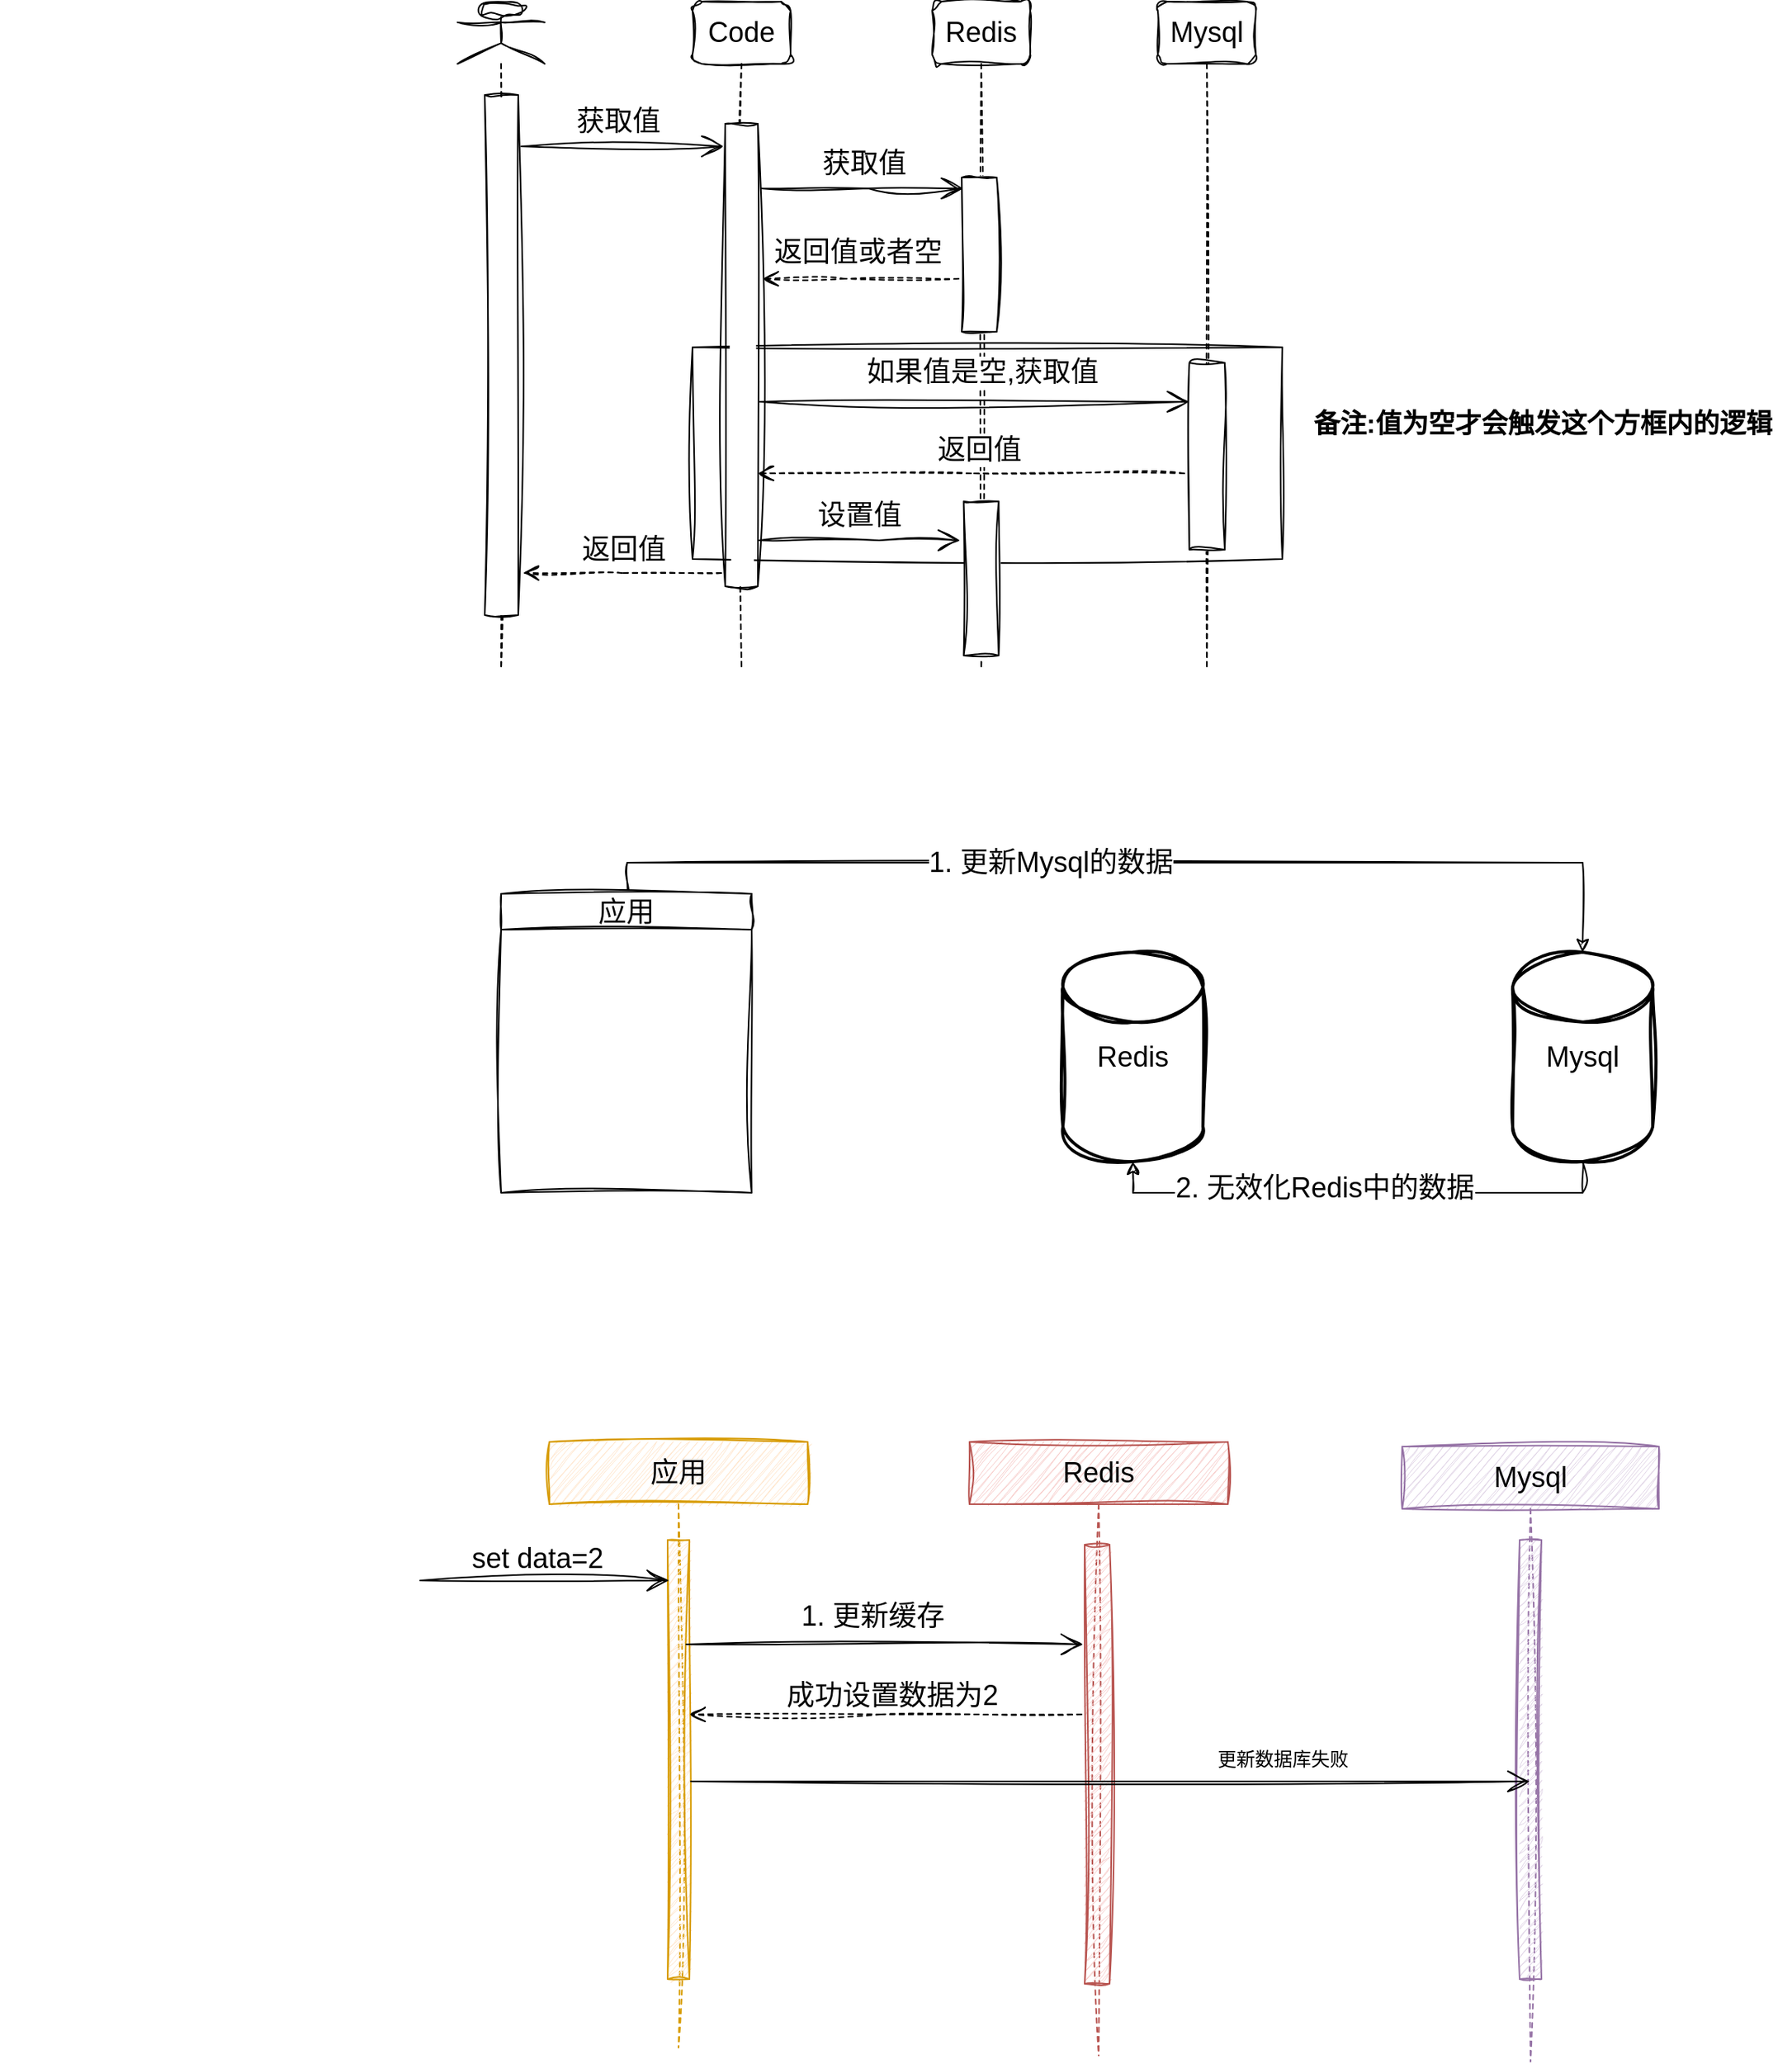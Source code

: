 <mxfile version="21.0.4" type="github">
  <diagram name="第 1 页" id="DGYAnKELaAZZ010Fq2jf">
    <mxGraphModel dx="1434" dy="708" grid="0" gridSize="10" guides="1" tooltips="1" connect="1" arrows="1" fold="1" page="1" pageScale="1" pageWidth="1654" pageHeight="2336" math="0" shadow="0">
      <root>
        <mxCell id="0" />
        <mxCell id="1" parent="0" />
        <mxCell id="Mmfen2wpMoASSCn0fSeZ-39" value="" style="rounded=0;whiteSpace=wrap;html=1;textOpacity=0;sketch=1;curveFitting=1;jiggle=2;" parent="1" vertex="1">
          <mxGeometry x="252" y="315" width="379" height="136" as="geometry" />
        </mxCell>
        <mxCell id="Mmfen2wpMoASSCn0fSeZ-1" value="Code" style="shape=umlLifeline;perimeter=lifelinePerimeter;whiteSpace=wrap;html=1;container=1;dropTarget=0;collapsible=0;recursiveResize=0;outlineConnect=0;portConstraint=eastwest;newEdgeStyle={&quot;edgeStyle&quot;:&quot;elbowEdgeStyle&quot;,&quot;elbow&quot;:&quot;vertical&quot;,&quot;curved&quot;:0,&quot;rounded&quot;:0};rounded=1;horizontal=1;fontSize=18;sketch=1;curveFitting=1;jiggle=2;" parent="1" vertex="1">
          <mxGeometry x="252" y="93" width="63" height="429" as="geometry" />
        </mxCell>
        <mxCell id="Mmfen2wpMoASSCn0fSeZ-9" value="" style="html=1;points=[];perimeter=orthogonalPerimeter;outlineConnect=0;targetShapes=umlLifeline;portConstraint=eastwest;newEdgeStyle={&quot;edgeStyle&quot;:&quot;elbowEdgeStyle&quot;,&quot;elbow&quot;:&quot;vertical&quot;,&quot;curved&quot;:0,&quot;rounded&quot;:0};rounded=0;sketch=1;curveFitting=1;jiggle=2;" parent="Mmfen2wpMoASSCn0fSeZ-1" vertex="1">
          <mxGeometry x="21" y="78.5" width="21" height="297" as="geometry" />
        </mxCell>
        <mxCell id="Mmfen2wpMoASSCn0fSeZ-6" value="Redis" style="shape=umlLifeline;perimeter=lifelinePerimeter;whiteSpace=wrap;html=1;container=1;dropTarget=0;collapsible=0;recursiveResize=0;outlineConnect=0;portConstraint=eastwest;newEdgeStyle={&quot;edgeStyle&quot;:&quot;elbowEdgeStyle&quot;,&quot;elbow&quot;:&quot;vertical&quot;,&quot;curved&quot;:0,&quot;rounded&quot;:0};rounded=1;horizontal=1;fontSize=18;sketch=1;curveFitting=1;jiggle=2;" parent="1" vertex="1">
          <mxGeometry x="406" y="93" width="63" height="429" as="geometry" />
        </mxCell>
        <mxCell id="Mmfen2wpMoASSCn0fSeZ-14" value="" style="html=1;points=[];perimeter=orthogonalPerimeter;outlineConnect=0;targetShapes=umlLifeline;portConstraint=eastwest;newEdgeStyle={&quot;edgeStyle&quot;:&quot;elbowEdgeStyle&quot;,&quot;elbow&quot;:&quot;vertical&quot;,&quot;curved&quot;:0,&quot;rounded&quot;:0};rounded=0;sketch=1;curveFitting=1;jiggle=2;" parent="Mmfen2wpMoASSCn0fSeZ-6" vertex="1">
          <mxGeometry x="19" y="113" width="22.5" height="99" as="geometry" />
        </mxCell>
        <mxCell id="Mmfen2wpMoASSCn0fSeZ-31" value="" style="html=1;points=[];perimeter=orthogonalPerimeter;outlineConnect=0;targetShapes=umlLifeline;portConstraint=eastwest;newEdgeStyle={&quot;edgeStyle&quot;:&quot;elbowEdgeStyle&quot;,&quot;elbow&quot;:&quot;vertical&quot;,&quot;curved&quot;:0,&quot;rounded&quot;:0};rounded=0;sketch=1;curveFitting=1;jiggle=2;" parent="Mmfen2wpMoASSCn0fSeZ-6" vertex="1">
          <mxGeometry x="20.25" y="321" width="22.5" height="99" as="geometry" />
        </mxCell>
        <mxCell id="Mmfen2wpMoASSCn0fSeZ-7" value="Mysql" style="shape=umlLifeline;perimeter=lifelinePerimeter;whiteSpace=wrap;html=1;container=1;dropTarget=0;collapsible=0;recursiveResize=0;outlineConnect=0;portConstraint=eastwest;newEdgeStyle={&quot;edgeStyle&quot;:&quot;elbowEdgeStyle&quot;,&quot;elbow&quot;:&quot;vertical&quot;,&quot;curved&quot;:0,&quot;rounded&quot;:0};rounded=1;horizontal=1;fontSize=18;sketch=1;curveFitting=1;jiggle=2;" parent="1" vertex="1">
          <mxGeometry x="551" y="93" width="63" height="429" as="geometry" />
        </mxCell>
        <mxCell id="Mmfen2wpMoASSCn0fSeZ-24" value="" style="html=1;points=[];perimeter=orthogonalPerimeter;outlineConnect=0;targetShapes=umlLifeline;portConstraint=eastwest;newEdgeStyle={&quot;edgeStyle&quot;:&quot;elbowEdgeStyle&quot;,&quot;elbow&quot;:&quot;vertical&quot;,&quot;curved&quot;:0,&quot;rounded&quot;:0};rounded=0;sketch=1;curveFitting=1;jiggle=2;" parent="Mmfen2wpMoASSCn0fSeZ-7" vertex="1">
          <mxGeometry x="20.25" y="232" width="22.75" height="120" as="geometry" />
        </mxCell>
        <mxCell id="Mmfen2wpMoASSCn0fSeZ-8" value="" style="shape=umlLifeline;perimeter=lifelinePerimeter;whiteSpace=wrap;html=1;container=1;dropTarget=0;collapsible=0;recursiveResize=0;outlineConnect=0;portConstraint=eastwest;newEdgeStyle={&quot;edgeStyle&quot;:&quot;elbowEdgeStyle&quot;,&quot;elbow&quot;:&quot;vertical&quot;,&quot;curved&quot;:0,&quot;rounded&quot;:0};participant=umlActor;sketch=1;curveFitting=1;jiggle=2;" parent="1" vertex="1">
          <mxGeometry x="101" y="93" width="56" height="429" as="geometry" />
        </mxCell>
        <mxCell id="Mmfen2wpMoASSCn0fSeZ-11" value="" style="html=1;points=[];perimeter=orthogonalPerimeter;outlineConnect=0;targetShapes=umlLifeline;portConstraint=eastwest;newEdgeStyle={&quot;edgeStyle&quot;:&quot;elbowEdgeStyle&quot;,&quot;elbow&quot;:&quot;vertical&quot;,&quot;curved&quot;:0,&quot;rounded&quot;:0};rounded=0;sketch=1;curveFitting=1;jiggle=2;" parent="Mmfen2wpMoASSCn0fSeZ-8" vertex="1">
          <mxGeometry x="17.5" y="60" width="21.5" height="334" as="geometry" />
        </mxCell>
        <mxCell id="Mmfen2wpMoASSCn0fSeZ-12" value="" style="endArrow=open;endFill=1;endSize=12;html=1;rounded=0;startSize=12;sketch=1;curveFitting=1;jiggle=2;" parent="1" edge="1">
          <mxGeometry width="160" relative="1" as="geometry">
            <mxPoint x="142" y="186" as="sourcePoint" />
            <mxPoint x="272" y="186" as="targetPoint" />
          </mxGeometry>
        </mxCell>
        <mxCell id="Mmfen2wpMoASSCn0fSeZ-13" value="获取值" style="edgeLabel;html=1;align=center;verticalAlign=middle;resizable=0;points=[];fontSize=18;sketch=1;curveFitting=1;jiggle=2;" parent="Mmfen2wpMoASSCn0fSeZ-12" vertex="1" connectable="0">
          <mxGeometry relative="1" as="geometry">
            <mxPoint x="-3" y="-16" as="offset" />
          </mxGeometry>
        </mxCell>
        <mxCell id="Mmfen2wpMoASSCn0fSeZ-15" value="返回值或者空" style="edgeLabel;html=1;align=center;verticalAlign=middle;resizable=0;points=[];fontSize=18;sketch=1;curveFitting=1;jiggle=2;" parent="1" vertex="1" connectable="0">
          <mxGeometry x="-192.998" y="204.0" as="geometry">
            <mxPoint x="551" y="50" as="offset" />
          </mxGeometry>
        </mxCell>
        <mxCell id="Mmfen2wpMoASSCn0fSeZ-16" value="" style="endArrow=open;endFill=1;endSize=12;html=1;rounded=0;sketch=1;curveFitting=1;jiggle=2;" parent="1" edge="1">
          <mxGeometry width="160" relative="1" as="geometry">
            <mxPoint x="296" y="213" as="sourcePoint" />
            <mxPoint x="426" y="213" as="targetPoint" />
            <Array as="points">
              <mxPoint x="365" y="213" />
            </Array>
          </mxGeometry>
        </mxCell>
        <mxCell id="Mmfen2wpMoASSCn0fSeZ-17" value="获取值" style="edgeLabel;html=1;align=center;verticalAlign=middle;resizable=0;points=[];fontSize=18;sketch=1;curveFitting=1;jiggle=2;" parent="Mmfen2wpMoASSCn0fSeZ-16" vertex="1" connectable="0">
          <mxGeometry relative="1" as="geometry">
            <mxPoint x="1" y="-16" as="offset" />
          </mxGeometry>
        </mxCell>
        <mxCell id="Mmfen2wpMoASSCn0fSeZ-22" value="" style="html=1;verticalAlign=bottom;endArrow=open;dashed=1;endSize=8;edgeStyle=elbowEdgeStyle;elbow=vertical;curved=0;rounded=0;sketch=1;curveFitting=1;jiggle=2;" parent="1" edge="1">
          <mxGeometry x="-0.857" y="-13" relative="1" as="geometry">
            <mxPoint x="423" y="271" as="sourcePoint" />
            <mxPoint x="297" y="271" as="targetPoint" />
            <Array as="points">
              <mxPoint x="350" y="271" />
            </Array>
            <mxPoint as="offset" />
          </mxGeometry>
        </mxCell>
        <mxCell id="Mmfen2wpMoASSCn0fSeZ-26" value="" style="endArrow=open;endFill=1;endSize=12;html=1;rounded=0;sketch=1;curveFitting=1;jiggle=2;" parent="1" edge="1">
          <mxGeometry width="160" relative="1" as="geometry">
            <mxPoint x="295.25" y="350" as="sourcePoint" />
            <mxPoint x="571.25" y="350" as="targetPoint" />
          </mxGeometry>
        </mxCell>
        <mxCell id="Mmfen2wpMoASSCn0fSeZ-27" value="如果值是空,获取值" style="edgeLabel;html=1;align=center;verticalAlign=middle;resizable=0;points=[];fontSize=18;sketch=1;curveFitting=1;jiggle=2;" parent="Mmfen2wpMoASSCn0fSeZ-26" vertex="1" connectable="0">
          <mxGeometry relative="1" as="geometry">
            <mxPoint x="4" y="-19" as="offset" />
          </mxGeometry>
        </mxCell>
        <mxCell id="Mmfen2wpMoASSCn0fSeZ-28" value="返回值" style="edgeLabel;html=1;align=center;verticalAlign=middle;resizable=0;points=[];fontSize=18;sketch=1;curveFitting=1;jiggle=2;" parent="1" vertex="1" connectable="0">
          <mxGeometry x="-114.998" y="331.0" as="geometry">
            <mxPoint x="551" y="50" as="offset" />
          </mxGeometry>
        </mxCell>
        <mxCell id="Mmfen2wpMoASSCn0fSeZ-32" value="" style="endArrow=open;endFill=1;endSize=12;html=1;rounded=0;sketch=1;curveFitting=1;jiggle=2;" parent="1" edge="1">
          <mxGeometry width="160" relative="1" as="geometry">
            <mxPoint x="295" y="439" as="sourcePoint" />
            <mxPoint x="424" y="439" as="targetPoint" />
            <Array as="points">
              <mxPoint x="372" y="439" />
            </Array>
          </mxGeometry>
        </mxCell>
        <mxCell id="Mmfen2wpMoASSCn0fSeZ-33" value="设置值" style="edgeLabel;html=1;align=center;verticalAlign=middle;resizable=0;points=[];fontSize=18;sketch=1;curveFitting=1;jiggle=2;" parent="Mmfen2wpMoASSCn0fSeZ-32" vertex="1" connectable="0">
          <mxGeometry relative="1" as="geometry">
            <mxPoint x="-1" y="-16" as="offset" />
          </mxGeometry>
        </mxCell>
        <mxCell id="Mmfen2wpMoASSCn0fSeZ-34" value="" style="html=1;verticalAlign=bottom;endArrow=open;dashed=1;endSize=8;edgeStyle=elbowEdgeStyle;elbow=vertical;curved=0;rounded=0;sketch=1;curveFitting=1;jiggle=2;" parent="1" edge="1">
          <mxGeometry relative="1" as="geometry">
            <mxPoint x="568" y="396" as="sourcePoint" />
            <mxPoint x="294" y="396" as="targetPoint" />
          </mxGeometry>
        </mxCell>
        <mxCell id="Mmfen2wpMoASSCn0fSeZ-35" value="" style="html=1;verticalAlign=bottom;endArrow=open;dashed=1;endSize=8;edgeStyle=elbowEdgeStyle;elbow=vertical;curved=0;rounded=0;sketch=1;curveFitting=1;jiggle=2;" parent="1" edge="1">
          <mxGeometry relative="1" as="geometry">
            <mxPoint x="270.5" y="460" as="sourcePoint" />
            <mxPoint x="143" y="460" as="targetPoint" />
          </mxGeometry>
        </mxCell>
        <mxCell id="Mmfen2wpMoASSCn0fSeZ-36" value="&lt;span style=&quot;color: rgb(0, 0, 0); font-family: Helvetica; font-size: 18px; font-style: normal; font-variant-ligatures: normal; font-variant-caps: normal; font-weight: 400; letter-spacing: normal; orphans: 2; text-align: center; text-indent: 0px; text-transform: none; widows: 2; word-spacing: 0px; -webkit-text-stroke-width: 0px; background-color: rgb(255, 255, 255); text-decoration-thickness: initial; text-decoration-style: initial; text-decoration-color: initial; float: none; display: inline !important;&quot;&gt;返回值&lt;/span&gt;" style="text;whiteSpace=wrap;html=1;sketch=1;curveFitting=1;jiggle=2;" parent="1" vertex="1">
          <mxGeometry x="179.003" y="427.997" width="82" height="44" as="geometry" />
        </mxCell>
        <mxCell id="Mmfen2wpMoASSCn0fSeZ-44" value="备注:值为空才会触发这个方框内的逻辑" style="text;html=1;strokeColor=none;fillColor=none;align=center;verticalAlign=middle;whiteSpace=wrap;rounded=0;fontStyle=1;fontSize=17;sketch=1;curveFitting=1;jiggle=2;" parent="1" vertex="1">
          <mxGeometry x="640" y="321" width="317" height="88" as="geometry" />
        </mxCell>
        <mxCell id="5WdBPsdU7BJfx6AO5aML-4" style="edgeStyle=orthogonalEdgeStyle;rounded=0;orthogonalLoop=1;jettySize=auto;html=1;exitX=0.75;exitY=0;exitDx=0;exitDy=0;entryX=0.5;entryY=0;entryDx=0;entryDy=0;entryPerimeter=0;sketch=1;curveFitting=1;jiggle=2;" edge="1" parent="1" source="5WdBPsdU7BJfx6AO5aML-1" target="5WdBPsdU7BJfx6AO5aML-2">
          <mxGeometry relative="1" as="geometry">
            <Array as="points">
              <mxPoint x="210" y="666" />
              <mxPoint x="210" y="646" />
              <mxPoint x="824" y="646" />
            </Array>
          </mxGeometry>
        </mxCell>
        <mxCell id="5WdBPsdU7BJfx6AO5aML-5" value="1. 更新Mysql的数据" style="edgeLabel;html=1;align=center;verticalAlign=middle;resizable=0;points=[];fontSize=18;sketch=1;curveFitting=1;jiggle=2;" vertex="1" connectable="0" parent="5WdBPsdU7BJfx6AO5aML-4">
          <mxGeometry x="-0.095" relative="1" as="geometry">
            <mxPoint as="offset" />
          </mxGeometry>
        </mxCell>
        <mxCell id="5WdBPsdU7BJfx6AO5aML-1" value="应用" style="swimlane;whiteSpace=wrap;html=1;fontSize=18;fontStyle=0;sketch=1;curveFitting=1;jiggle=2;" vertex="1" parent="1">
          <mxGeometry x="129" y="666" width="161" height="192" as="geometry" />
        </mxCell>
        <mxCell id="5WdBPsdU7BJfx6AO5aML-26" style="edgeStyle=orthogonalEdgeStyle;rounded=0;orthogonalLoop=1;jettySize=auto;html=1;entryX=0.5;entryY=1;entryDx=0;entryDy=0;entryPerimeter=0;sketch=1;curveFitting=1;jiggle=2;" edge="1" parent="1" source="5WdBPsdU7BJfx6AO5aML-2" target="5WdBPsdU7BJfx6AO5aML-19">
          <mxGeometry relative="1" as="geometry">
            <Array as="points">
              <mxPoint x="824" y="858" />
              <mxPoint x="535" y="858" />
            </Array>
          </mxGeometry>
        </mxCell>
        <mxCell id="5WdBPsdU7BJfx6AO5aML-27" value="2. 无效化Redis中的数据" style="edgeLabel;html=1;align=center;verticalAlign=middle;resizable=0;points=[];fontSize=18;sketch=1;curveFitting=1;jiggle=2;" vertex="1" connectable="0" parent="5WdBPsdU7BJfx6AO5aML-26">
          <mxGeometry x="0.131" y="-3" relative="1" as="geometry">
            <mxPoint as="offset" />
          </mxGeometry>
        </mxCell>
        <mxCell id="5WdBPsdU7BJfx6AO5aML-2" value="&lt;span style=&quot;font-size: 18px;&quot;&gt;Mysql&lt;/span&gt;" style="strokeWidth=2;html=1;shape=mxgraph.flowchart.database;whiteSpace=wrap;sketch=1;curveFitting=1;jiggle=2;" vertex="1" parent="1">
          <mxGeometry x="779" y="703.5" width="90" height="134.5" as="geometry" />
        </mxCell>
        <mxCell id="5WdBPsdU7BJfx6AO5aML-19" value="&lt;span style=&quot;font-size: 18px;&quot;&gt;Redis&lt;/span&gt;" style="strokeWidth=2;html=1;shape=mxgraph.flowchart.database;whiteSpace=wrap;sketch=1;curveFitting=1;jiggle=2;" vertex="1" parent="1">
          <mxGeometry x="490" y="703.5" width="90" height="134.5" as="geometry" />
        </mxCell>
        <mxCell id="5WdBPsdU7BJfx6AO5aML-28" value="&lt;font style=&quot;font-size: 18px;&quot;&gt;应用&lt;/font&gt;" style="shape=umlLifeline;perimeter=lifelinePerimeter;whiteSpace=wrap;html=1;container=1;dropTarget=0;collapsible=0;recursiveResize=0;outlineConnect=0;portConstraint=eastwest;newEdgeStyle={&quot;edgeStyle&quot;:&quot;elbowEdgeStyle&quot;,&quot;elbow&quot;:&quot;vertical&quot;,&quot;curved&quot;:0,&quot;rounded&quot;:0};fillColor=#ffe6cc;strokeColor=#d79b00;sketch=1;curveFitting=1;jiggle=2;" vertex="1" parent="1">
          <mxGeometry x="160" y="1018" width="166" height="389" as="geometry" />
        </mxCell>
        <mxCell id="5WdBPsdU7BJfx6AO5aML-33" value="" style="html=1;points=[];perimeter=orthogonalPerimeter;outlineConnect=0;targetShapes=umlLifeline;portConstraint=eastwest;newEdgeStyle={&quot;edgeStyle&quot;:&quot;elbowEdgeStyle&quot;,&quot;elbow&quot;:&quot;vertical&quot;,&quot;curved&quot;:0,&quot;rounded&quot;:0};fillColor=#ffe6cc;strokeColor=#d79b00;sketch=1;curveFitting=1;jiggle=2;" vertex="1" parent="5WdBPsdU7BJfx6AO5aML-28">
          <mxGeometry x="76" y="63" width="14" height="282" as="geometry" />
        </mxCell>
        <mxCell id="5WdBPsdU7BJfx6AO5aML-29" value="&lt;font style=&quot;font-size: 18px;&quot;&gt;Redis&lt;/font&gt;" style="shape=umlLifeline;perimeter=lifelinePerimeter;whiteSpace=wrap;html=1;container=1;dropTarget=0;collapsible=0;recursiveResize=0;outlineConnect=0;portConstraint=eastwest;newEdgeStyle={&quot;edgeStyle&quot;:&quot;elbowEdgeStyle&quot;,&quot;elbow&quot;:&quot;vertical&quot;,&quot;curved&quot;:0,&quot;rounded&quot;:0};fillColor=#f8cecc;strokeColor=#b85450;sketch=1;curveFitting=1;jiggle=2;" vertex="1" parent="1">
          <mxGeometry x="430" y="1018" width="166" height="394" as="geometry" />
        </mxCell>
        <mxCell id="5WdBPsdU7BJfx6AO5aML-32" value="" style="html=1;points=[];perimeter=orthogonalPerimeter;outlineConnect=0;targetShapes=umlLifeline;portConstraint=eastwest;newEdgeStyle={&quot;edgeStyle&quot;:&quot;elbowEdgeStyle&quot;,&quot;elbow&quot;:&quot;vertical&quot;,&quot;curved&quot;:0,&quot;rounded&quot;:0};fillColor=#f8cecc;strokeColor=#b85450;sketch=1;curveFitting=1;jiggle=2;" vertex="1" parent="5WdBPsdU7BJfx6AO5aML-29">
          <mxGeometry x="74" y="66" width="16" height="282" as="geometry" />
        </mxCell>
        <mxCell id="5WdBPsdU7BJfx6AO5aML-30" value="&lt;span style=&quot;font-size: 18px;&quot;&gt;Mysql&lt;/span&gt;" style="shape=umlLifeline;perimeter=lifelinePerimeter;whiteSpace=wrap;html=1;container=1;dropTarget=0;collapsible=0;recursiveResize=0;outlineConnect=0;portConstraint=eastwest;newEdgeStyle={&quot;edgeStyle&quot;:&quot;elbowEdgeStyle&quot;,&quot;elbow&quot;:&quot;vertical&quot;,&quot;curved&quot;:0,&quot;rounded&quot;:0};fillColor=#e1d5e7;strokeColor=#9673a6;sketch=1;curveFitting=1;jiggle=2;" vertex="1" parent="1">
          <mxGeometry x="708" y="1021" width="165" height="395" as="geometry" />
        </mxCell>
        <mxCell id="5WdBPsdU7BJfx6AO5aML-34" value="" style="html=1;points=[];perimeter=orthogonalPerimeter;outlineConnect=0;targetShapes=umlLifeline;portConstraint=eastwest;newEdgeStyle={&quot;edgeStyle&quot;:&quot;elbowEdgeStyle&quot;,&quot;elbow&quot;:&quot;vertical&quot;,&quot;curved&quot;:0,&quot;rounded&quot;:0};fillColor=#e1d5e7;strokeColor=#9673a6;sketch=1;curveFitting=1;jiggle=2;" vertex="1" parent="5WdBPsdU7BJfx6AO5aML-30">
          <mxGeometry x="75.5" y="60" width="14" height="282" as="geometry" />
        </mxCell>
        <mxCell id="5WdBPsdU7BJfx6AO5aML-35" value="" style="endArrow=open;endFill=1;endSize=12;html=1;rounded=0;sketch=1;curveFitting=1;jiggle=2;" edge="1" parent="1">
          <mxGeometry width="160" relative="1" as="geometry">
            <mxPoint x="77" y="1107" as="sourcePoint" />
            <mxPoint x="237" y="1107" as="targetPoint" />
          </mxGeometry>
        </mxCell>
        <mxCell id="5WdBPsdU7BJfx6AO5aML-40" value="set data=2" style="text;html=1;strokeColor=none;fillColor=none;align=center;verticalAlign=middle;whiteSpace=wrap;rounded=0;fontSize=18;sketch=1;curveFitting=1;jiggle=2;" vertex="1" parent="1">
          <mxGeometry x="106" y="1081" width="93" height="23" as="geometry" />
        </mxCell>
        <mxCell id="5WdBPsdU7BJfx6AO5aML-42" value="" style="endArrow=open;endFill=1;endSize=12;html=1;rounded=0;sketch=1;curveFitting=1;jiggle=2;" edge="1" parent="1">
          <mxGeometry width="160" relative="1" as="geometry">
            <mxPoint x="248" y="1148" as="sourcePoint" />
            <mxPoint x="503" y="1148" as="targetPoint" />
          </mxGeometry>
        </mxCell>
        <mxCell id="5WdBPsdU7BJfx6AO5aML-44" value="1. 更新缓存" style="text;html=1;strokeColor=none;fillColor=none;align=center;verticalAlign=middle;whiteSpace=wrap;rounded=0;fontSize=18;sketch=1;curveFitting=1;jiggle=2;" vertex="1" parent="1">
          <mxGeometry x="311" y="1120" width="114" height="20" as="geometry" />
        </mxCell>
        <mxCell id="5WdBPsdU7BJfx6AO5aML-47" value="" style="html=1;verticalAlign=bottom;endArrow=open;dashed=1;endSize=8;edgeStyle=elbowEdgeStyle;elbow=vertical;curved=0;rounded=0;sketch=1;curveFitting=1;jiggle=2;" edge="1" parent="1" target="5WdBPsdU7BJfx6AO5aML-33">
          <mxGeometry relative="1" as="geometry">
            <mxPoint x="502" y="1193" as="sourcePoint" />
            <mxPoint x="254" y="1229" as="targetPoint" />
            <Array as="points">
              <mxPoint x="373" y="1193" />
              <mxPoint x="392" y="1210" />
              <mxPoint x="339" y="1229" />
            </Array>
          </mxGeometry>
        </mxCell>
        <mxCell id="5WdBPsdU7BJfx6AO5aML-49" value="成功设置数据为2" style="text;html=1;strokeColor=none;fillColor=none;align=center;verticalAlign=middle;whiteSpace=wrap;rounded=0;fontSize=18;sketch=1;curveFitting=1;jiggle=2;" vertex="1" parent="1">
          <mxGeometry x="307" y="1174" width="147" height="13" as="geometry" />
        </mxCell>
        <mxCell id="5WdBPsdU7BJfx6AO5aML-50" value="" style="endArrow=open;endFill=1;endSize=12;html=1;rounded=0;sketch=1;curveFitting=1;jiggle=2;" edge="1" parent="1" target="5WdBPsdU7BJfx6AO5aML-30">
          <mxGeometry width="160" relative="1" as="geometry">
            <mxPoint x="251" y="1236" as="sourcePoint" />
            <mxPoint x="411" y="1236" as="targetPoint" />
          </mxGeometry>
        </mxCell>
        <mxCell id="5WdBPsdU7BJfx6AO5aML-52" value="更新数据库失败" style="text;html=1;align=center;verticalAlign=middle;resizable=0;points=[];autosize=1;strokeColor=none;fillColor=none;sketch=1;curveFitting=1;jiggle=2;" vertex="1" parent="1">
          <mxGeometry x="580" y="1209" width="102" height="26" as="geometry" />
        </mxCell>
      </root>
    </mxGraphModel>
  </diagram>
</mxfile>
